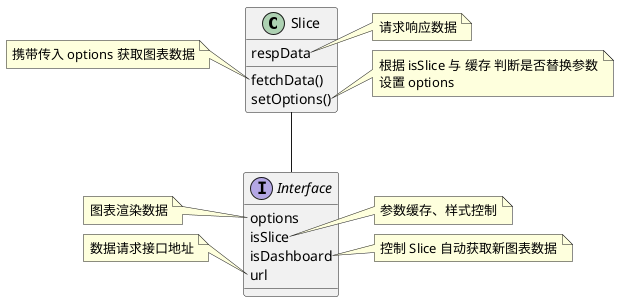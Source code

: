@startuml classDesign
class Slice {
  respData
  fetchData()
  setOptions()
}
note right of Slice::respData
  请求响应数据
end note
note left of Slice::fetchData
  携带传入 options 获取图表数据
end note
note right of Slice::setOptions
  根据 isSlice 与 缓存 判断是否替换参数
  设置 options
end note

Slice -- Interface
interface Interface {
  options
  isSlice
  isDashboard
  url
}
note left of Interface::options
  图表渲染数据
end note
note right of Interface::isSlice
  参数缓存、样式控制
end note
note right of Interface::isDashboard
  控制 Slice 自动获取新图表数据
end note
note left of Interface::url
  数据请求接口地址
end note
@enduml
